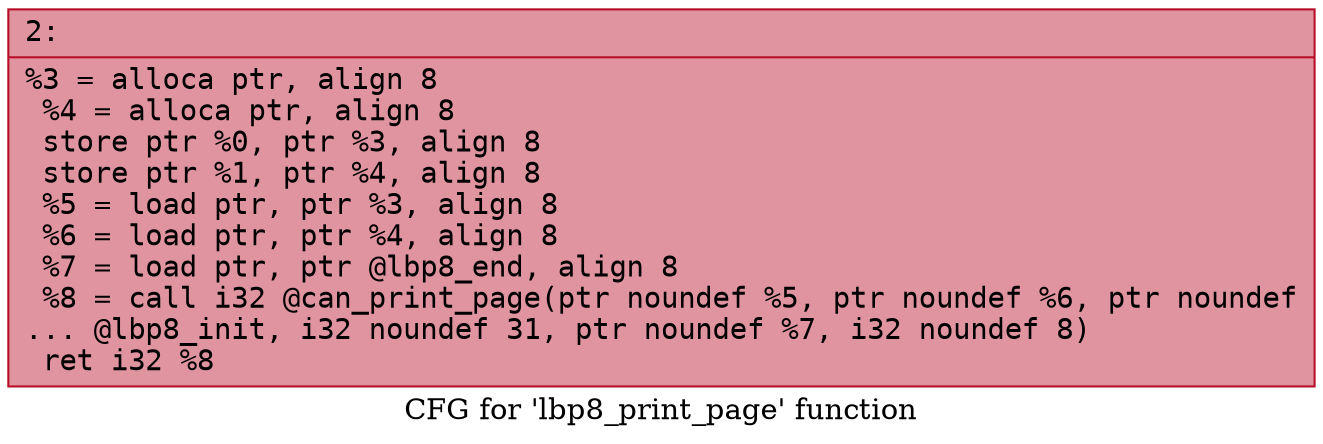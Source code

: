 digraph "CFG for 'lbp8_print_page' function" {
	label="CFG for 'lbp8_print_page' function";

	Node0x600002b420d0 [shape=record,color="#b70d28ff", style=filled, fillcolor="#b70d2870" fontname="Courier",label="{2:\l|  %3 = alloca ptr, align 8\l  %4 = alloca ptr, align 8\l  store ptr %0, ptr %3, align 8\l  store ptr %1, ptr %4, align 8\l  %5 = load ptr, ptr %3, align 8\l  %6 = load ptr, ptr %4, align 8\l  %7 = load ptr, ptr @lbp8_end, align 8\l  %8 = call i32 @can_print_page(ptr noundef %5, ptr noundef %6, ptr noundef\l... @lbp8_init, i32 noundef 31, ptr noundef %7, i32 noundef 8)\l  ret i32 %8\l}"];
}
